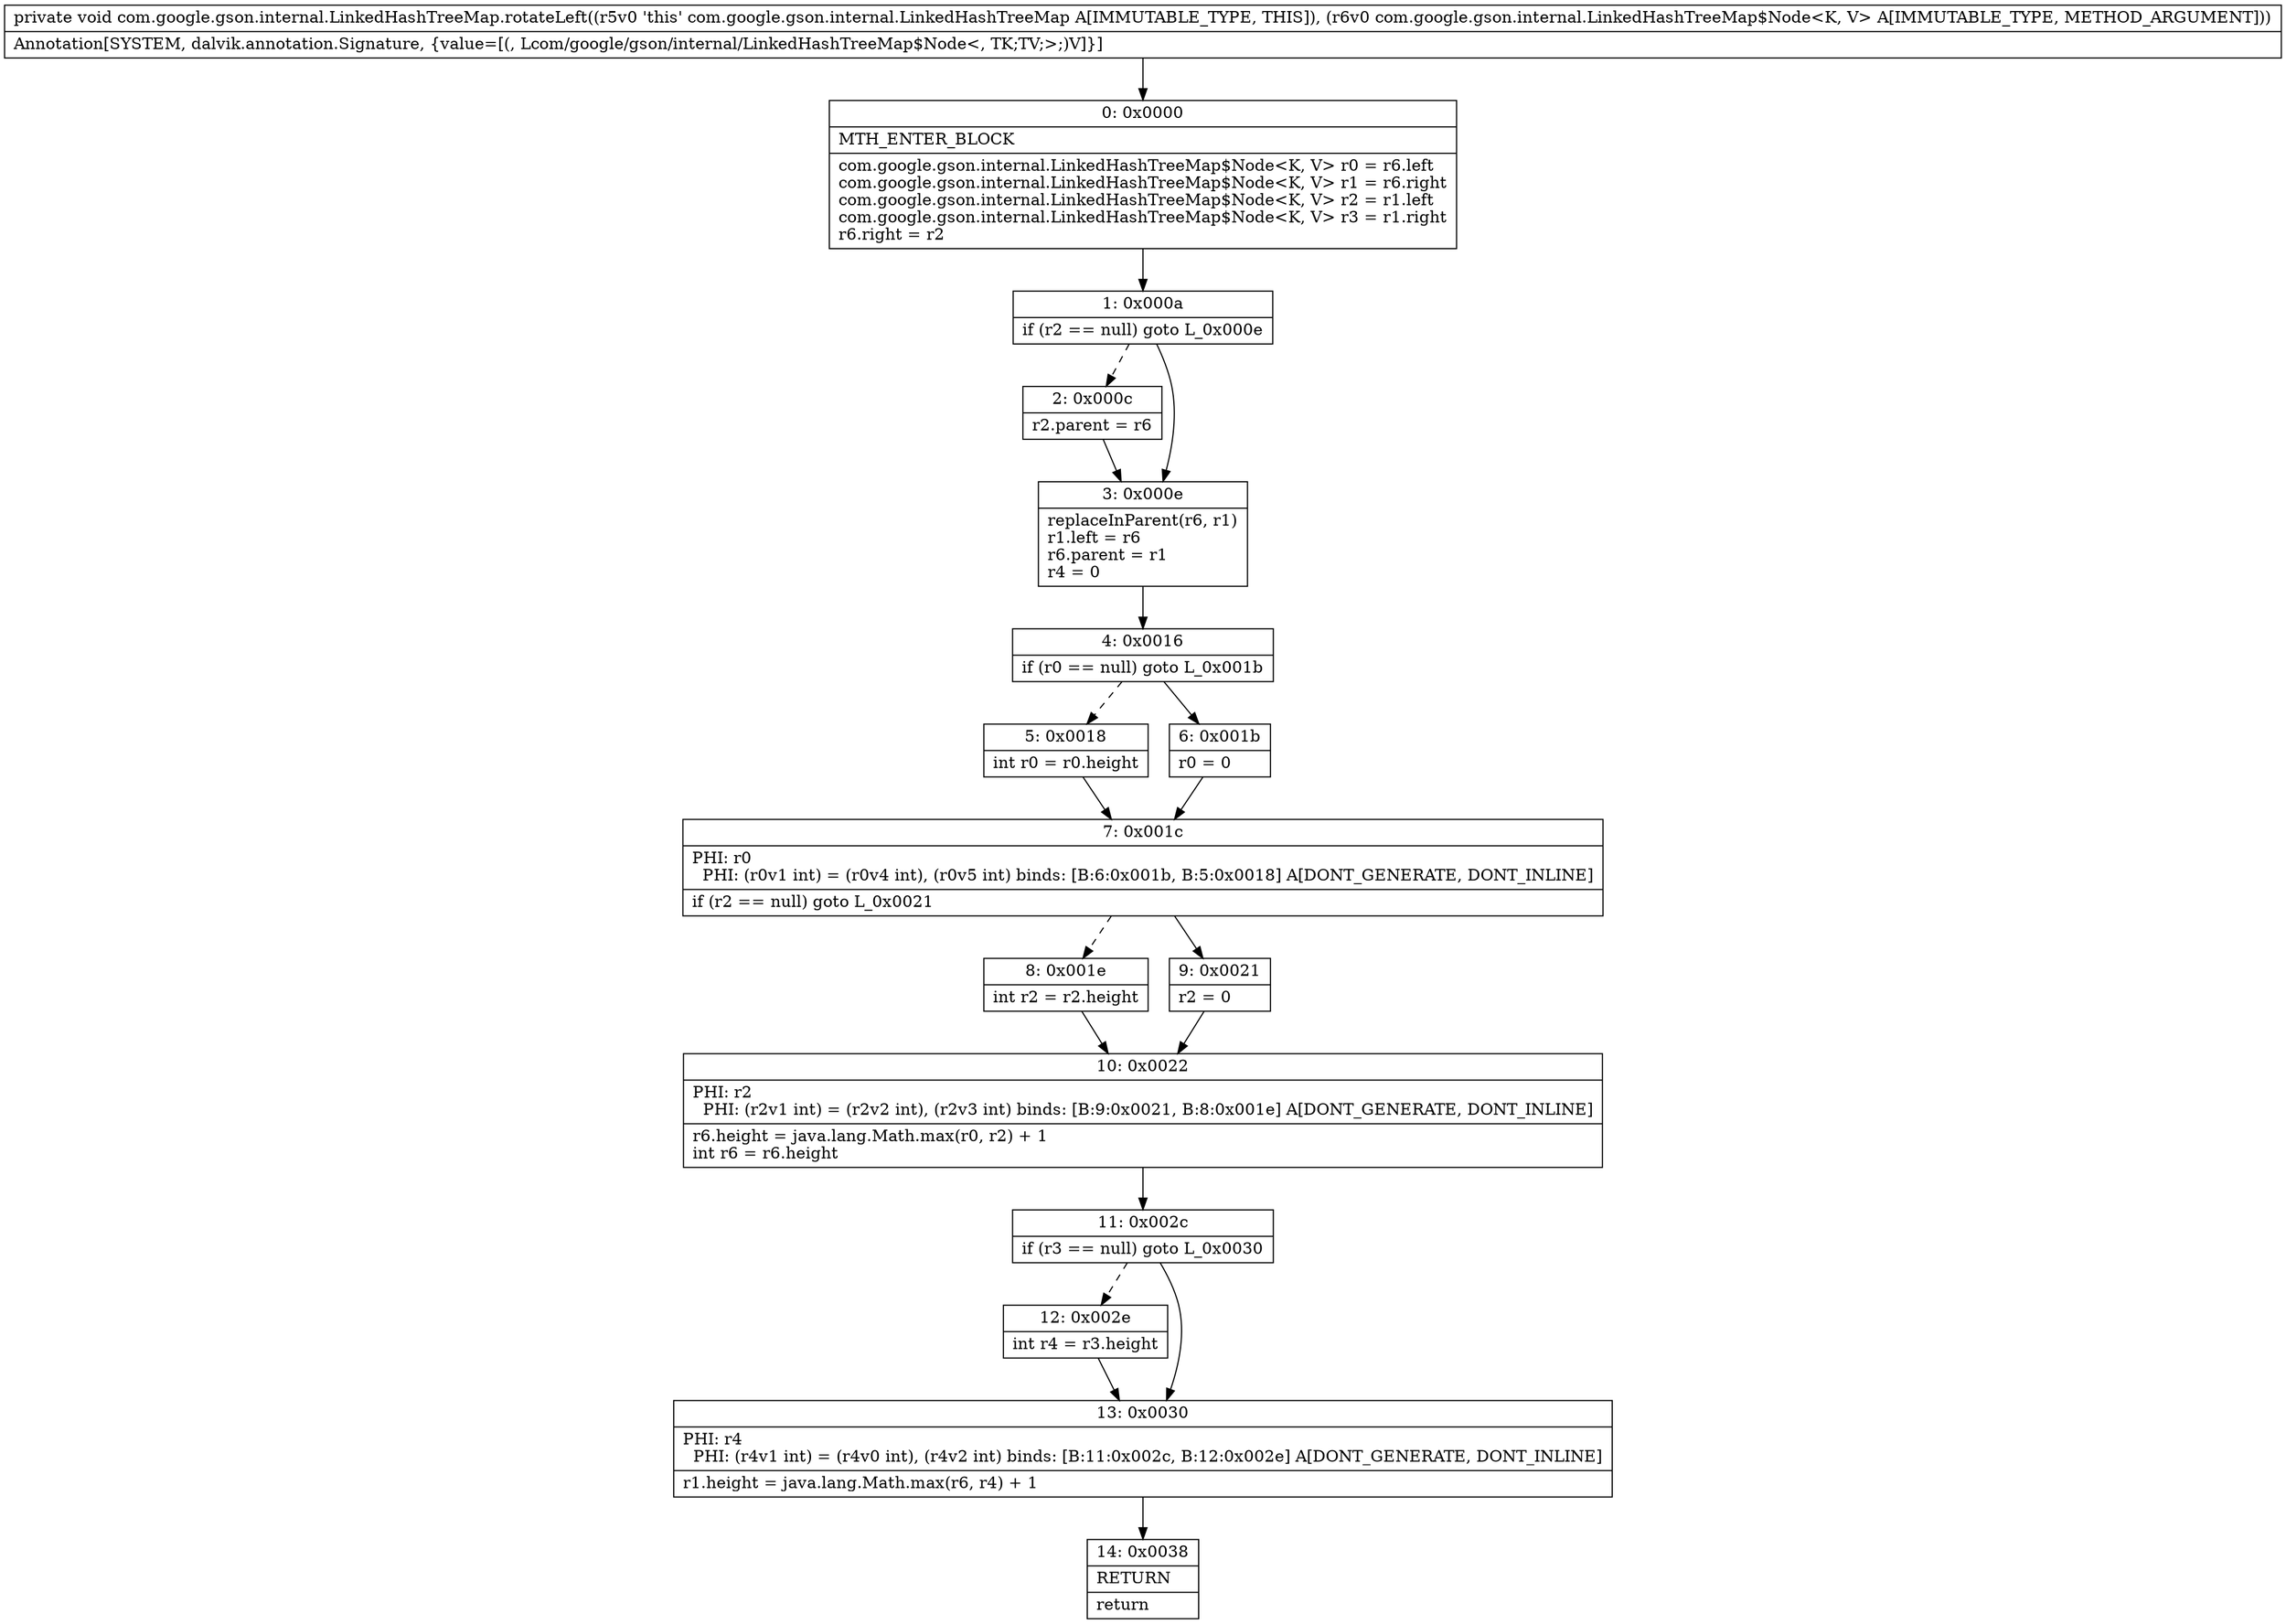 digraph "CFG forcom.google.gson.internal.LinkedHashTreeMap.rotateLeft(Lcom\/google\/gson\/internal\/LinkedHashTreeMap$Node;)V" {
Node_0 [shape=record,label="{0\:\ 0x0000|MTH_ENTER_BLOCK\l|com.google.gson.internal.LinkedHashTreeMap$Node\<K, V\> r0 = r6.left\lcom.google.gson.internal.LinkedHashTreeMap$Node\<K, V\> r1 = r6.right\lcom.google.gson.internal.LinkedHashTreeMap$Node\<K, V\> r2 = r1.left\lcom.google.gson.internal.LinkedHashTreeMap$Node\<K, V\> r3 = r1.right\lr6.right = r2\l}"];
Node_1 [shape=record,label="{1\:\ 0x000a|if (r2 == null) goto L_0x000e\l}"];
Node_2 [shape=record,label="{2\:\ 0x000c|r2.parent = r6\l}"];
Node_3 [shape=record,label="{3\:\ 0x000e|replaceInParent(r6, r1)\lr1.left = r6\lr6.parent = r1\lr4 = 0\l}"];
Node_4 [shape=record,label="{4\:\ 0x0016|if (r0 == null) goto L_0x001b\l}"];
Node_5 [shape=record,label="{5\:\ 0x0018|int r0 = r0.height\l}"];
Node_6 [shape=record,label="{6\:\ 0x001b|r0 = 0\l}"];
Node_7 [shape=record,label="{7\:\ 0x001c|PHI: r0 \l  PHI: (r0v1 int) = (r0v4 int), (r0v5 int) binds: [B:6:0x001b, B:5:0x0018] A[DONT_GENERATE, DONT_INLINE]\l|if (r2 == null) goto L_0x0021\l}"];
Node_8 [shape=record,label="{8\:\ 0x001e|int r2 = r2.height\l}"];
Node_9 [shape=record,label="{9\:\ 0x0021|r2 = 0\l}"];
Node_10 [shape=record,label="{10\:\ 0x0022|PHI: r2 \l  PHI: (r2v1 int) = (r2v2 int), (r2v3 int) binds: [B:9:0x0021, B:8:0x001e] A[DONT_GENERATE, DONT_INLINE]\l|r6.height = java.lang.Math.max(r0, r2) + 1\lint r6 = r6.height\l}"];
Node_11 [shape=record,label="{11\:\ 0x002c|if (r3 == null) goto L_0x0030\l}"];
Node_12 [shape=record,label="{12\:\ 0x002e|int r4 = r3.height\l}"];
Node_13 [shape=record,label="{13\:\ 0x0030|PHI: r4 \l  PHI: (r4v1 int) = (r4v0 int), (r4v2 int) binds: [B:11:0x002c, B:12:0x002e] A[DONT_GENERATE, DONT_INLINE]\l|r1.height = java.lang.Math.max(r6, r4) + 1\l}"];
Node_14 [shape=record,label="{14\:\ 0x0038|RETURN\l|return\l}"];
MethodNode[shape=record,label="{private void com.google.gson.internal.LinkedHashTreeMap.rotateLeft((r5v0 'this' com.google.gson.internal.LinkedHashTreeMap A[IMMUTABLE_TYPE, THIS]), (r6v0 com.google.gson.internal.LinkedHashTreeMap$Node\<K, V\> A[IMMUTABLE_TYPE, METHOD_ARGUMENT]))  | Annotation[SYSTEM, dalvik.annotation.Signature, \{value=[(, Lcom\/google\/gson\/internal\/LinkedHashTreeMap$Node\<, TK;TV;\>;)V]\}]\l}"];
MethodNode -> Node_0;
Node_0 -> Node_1;
Node_1 -> Node_2[style=dashed];
Node_1 -> Node_3;
Node_2 -> Node_3;
Node_3 -> Node_4;
Node_4 -> Node_5[style=dashed];
Node_4 -> Node_6;
Node_5 -> Node_7;
Node_6 -> Node_7;
Node_7 -> Node_8[style=dashed];
Node_7 -> Node_9;
Node_8 -> Node_10;
Node_9 -> Node_10;
Node_10 -> Node_11;
Node_11 -> Node_12[style=dashed];
Node_11 -> Node_13;
Node_12 -> Node_13;
Node_13 -> Node_14;
}

